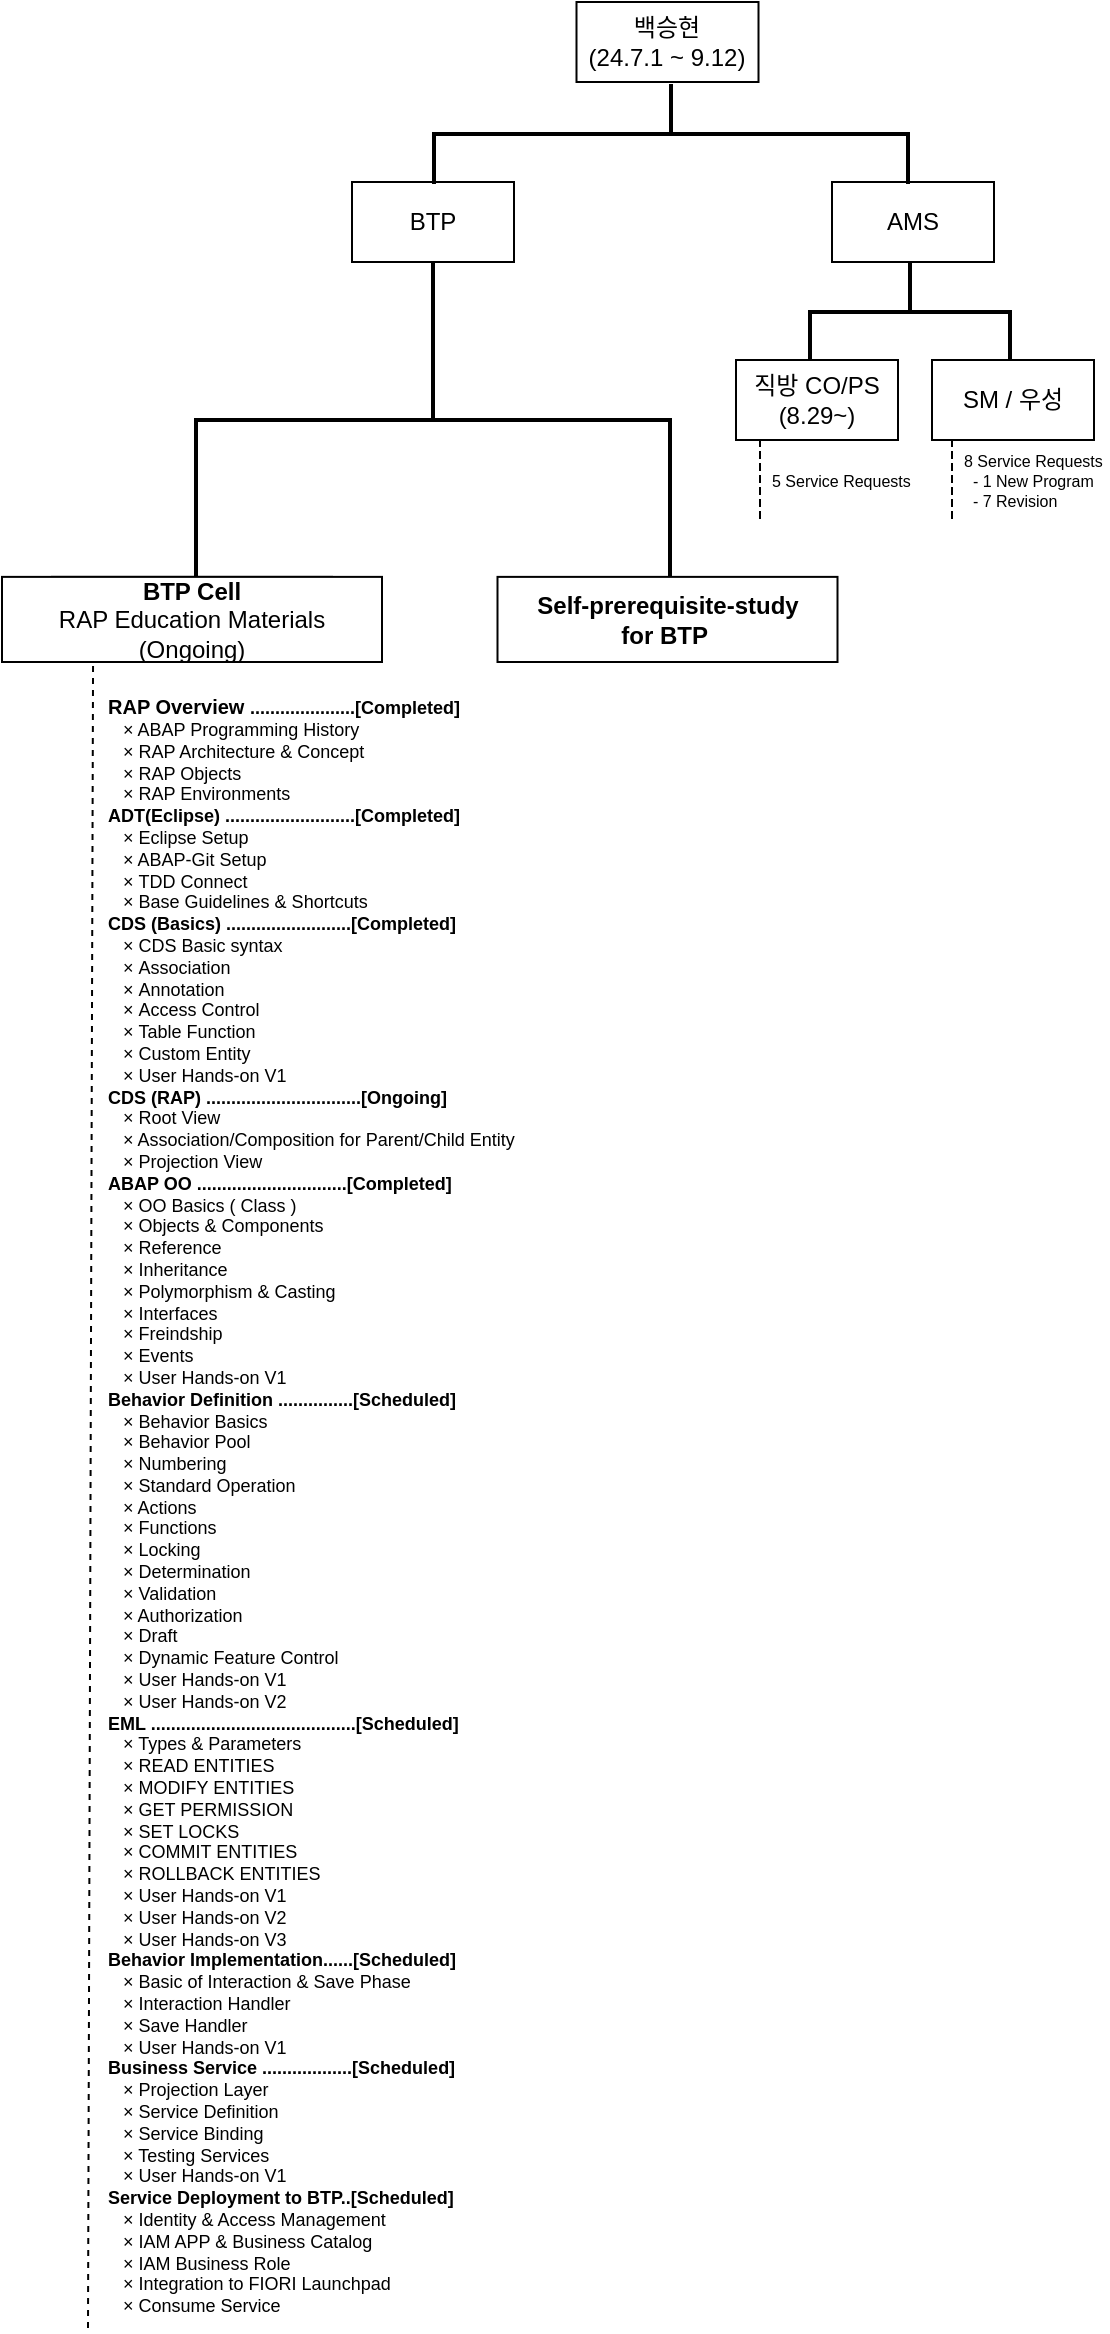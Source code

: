 <mxfile version="24.7.13">
  <diagram name="페이지-1" id="6aw2M1E4y64dNc1100PF">
    <mxGraphModel dx="1195" dy="643" grid="1" gridSize="10" guides="1" tooltips="1" connect="1" arrows="1" fold="1" page="1" pageScale="1" pageWidth="827" pageHeight="1169" math="0" shadow="0">
      <root>
        <mxCell id="0" />
        <mxCell id="1" parent="0" />
        <mxCell id="C9ntUFuA4X-yzAEyJdpu-21" value="백승현&lt;br&gt;(24.7.1 ~ 9.12)" style="html=1;whiteSpace=wrap;" parent="1" vertex="1">
          <mxGeometry x="352.25" y="90" width="91" height="40" as="geometry" />
        </mxCell>
        <mxCell id="C9ntUFuA4X-yzAEyJdpu-23" value="AMS" style="html=1;whiteSpace=wrap;" parent="1" vertex="1">
          <mxGeometry x="480" y="180" width="81" height="40" as="geometry" />
        </mxCell>
        <mxCell id="C9ntUFuA4X-yzAEyJdpu-24" value="BTP" style="html=1;whiteSpace=wrap;" parent="1" vertex="1">
          <mxGeometry x="240" y="180" width="81" height="40" as="geometry" />
        </mxCell>
        <mxCell id="C9ntUFuA4X-yzAEyJdpu-25" value="" style="strokeWidth=2;html=1;shape=mxgraph.flowchart.annotation_2;align=left;labelPosition=right;pointerEvents=1;rotation=90;" parent="1" vertex="1">
          <mxGeometry x="374.5" y="37.5" width="50" height="237" as="geometry" />
        </mxCell>
        <mxCell id="C9ntUFuA4X-yzAEyJdpu-28" value="" style="strokeWidth=2;html=1;shape=mxgraph.flowchart.annotation_2;align=left;labelPosition=right;pointerEvents=1;rotation=90;" parent="1" vertex="1">
          <mxGeometry x="494" y="195" width="50" height="100" as="geometry" />
        </mxCell>
        <mxCell id="C9ntUFuA4X-yzAEyJdpu-29" value="직방 CO/PS&lt;br&gt;(8.29~)" style="html=1;whiteSpace=wrap;" parent="1" vertex="1">
          <mxGeometry x="432" y="269" width="81" height="40" as="geometry" />
        </mxCell>
        <mxCell id="C9ntUFuA4X-yzAEyJdpu-30" value="SM / 우성" style="html=1;whiteSpace=wrap;" parent="1" vertex="1">
          <mxGeometry x="530" y="269" width="81" height="40" as="geometry" />
        </mxCell>
        <mxCell id="C9ntUFuA4X-yzAEyJdpu-40" value="" style="strokeWidth=2;html=1;shape=mxgraph.flowchart.annotation_2;align=left;labelPosition=right;pointerEvents=1;rotation=90;points=[[0,0.5,0,0,0],[0.5,0,0,0,0],[0.5,0.5,0,0,0],[0.5,1,0,0,0],[1,0,0,0,0],[1,1,0,0,0]];" parent="1" vertex="1">
          <mxGeometry x="201.44" y="180.44" width="158.12" height="237" as="geometry" />
        </mxCell>
        <mxCell id="C9ntUFuA4X-yzAEyJdpu-41" value="&lt;b&gt;BTP Cell&lt;/b&gt;&lt;br&gt;RAP Education Materials" style="html=1;whiteSpace=wrap;" parent="1" vertex="1">
          <mxGeometry x="90" y="377.44" width="140" height="40" as="geometry" />
        </mxCell>
        <mxCell id="C9ntUFuA4X-yzAEyJdpu-42" value="&lt;b&gt;Self-prerequisite-study &lt;br&gt;for BTP&amp;nbsp;&lt;/b&gt;" style="html=1;whiteSpace=wrap;" parent="1" vertex="1">
          <mxGeometry x="312.75" y="377.44" width="170" height="42.56" as="geometry" />
        </mxCell>
        <mxCell id="C9ntUFuA4X-yzAEyJdpu-44" value="5 Service Requests" style="shape=partialRectangle;fillColor=none;align=left;verticalAlign=middle;strokeColor=none;spacingLeft=34;rotatable=0;points=[[0,0.5],[1,0.5]];portConstraint=eastwest;dropTarget=0;fontSize=8;" parent="1" vertex="1">
          <mxGeometry x="414" y="309" width="90" height="41" as="geometry" />
        </mxCell>
        <mxCell id="C9ntUFuA4X-yzAEyJdpu-45" value="" style="shape=partialRectangle;top=0;left=0;bottom=0;fillColor=none;stokeWidth=1;dashed=1;align=left;verticalAlign=middle;spacingLeft=4;spacingRight=4;overflow=hidden;rotatable=0;points=[];portConstraint=eastwest;part=1;" parent="C9ntUFuA4X-yzAEyJdpu-44" vertex="1" connectable="0">
          <mxGeometry width="30" height="41" as="geometry" />
        </mxCell>
        <mxCell id="C9ntUFuA4X-yzAEyJdpu-46" value="8 Service Requests &#xa;  - 1 New Program&#xa;  - 7 Revision" style="shape=partialRectangle;fillColor=none;align=left;verticalAlign=middle;strokeColor=none;spacingLeft=34;rotatable=0;points=[[0,0.5],[1,0.5]];portConstraint=eastwest;dropTarget=0;fontSize=8;" parent="1" vertex="1">
          <mxGeometry x="510" y="309" width="90" height="41" as="geometry" />
        </mxCell>
        <mxCell id="C9ntUFuA4X-yzAEyJdpu-47" value="" style="shape=partialRectangle;top=0;left=0;bottom=0;fillColor=none;stokeWidth=1;dashed=1;align=left;verticalAlign=middle;spacingLeft=4;spacingRight=4;overflow=hidden;rotatable=0;points=[];portConstraint=eastwest;part=1;" parent="C9ntUFuA4X-yzAEyJdpu-46" vertex="1" connectable="0">
          <mxGeometry width="30" height="41" as="geometry" />
        </mxCell>
        <mxCell id="C9ntUFuA4X-yzAEyJdpu-54" value="" style="endArrow=none;dashed=1;html=1;strokeWidth=1;rounded=0;entryX=0.352;entryY=0.096;entryDx=0;entryDy=0;entryPerimeter=0;" parent="1" edge="1">
          <mxGeometry width="50" height="50" relative="1" as="geometry">
            <mxPoint x="108" y="1253.013" as="sourcePoint" />
            <mxPoint x="110.65" y="380.0" as="targetPoint" />
          </mxGeometry>
        </mxCell>
        <mxCell id="C9ntUFuA4X-yzAEyJdpu-55" value="&lt;span style=&quot;font-size: 10px; text-wrap: nowrap;&quot;&gt;&lt;b&gt;RAP Overview&amp;nbsp;&lt;/b&gt;&lt;/span&gt;&lt;span style=&quot;text-wrap: nowrap; background-color: initial;&quot;&gt;&lt;b&gt;.....................[Completed&lt;/b&gt;&lt;/span&gt;&lt;span style=&quot;text-wrap: nowrap; background-color: initial;&quot;&gt;&lt;b&gt;]&lt;/b&gt;&lt;/span&gt;&lt;span style=&quot;font-size: 9px; text-wrap: nowrap;&quot;&gt;&lt;b&gt;&amp;nbsp;&lt;/b&gt; &amp;nbsp;&lt;br&gt;&amp;nbsp; &amp;nbsp;× ABAP Programming History&lt;/span&gt;&lt;br style=&quot;padding: 0px; margin: 0px; font-size: 9px; text-wrap: nowrap;&quot;&gt;&lt;span style=&quot;font-size: 9px; text-wrap: nowrap;&quot;&gt;&amp;nbsp; &amp;nbsp;× RAP Architecture &amp;amp; Concept&lt;br&gt;&lt;/span&gt;&lt;div&gt;&lt;span style=&quot;text-wrap: nowrap; background-color: initial;&quot;&gt;&amp;nbsp; &amp;nbsp;×&lt;/span&gt;&lt;span style=&quot;text-wrap: nowrap; background-color: initial;&quot;&gt;&amp;nbsp;RAP Objects&lt;/span&gt;&lt;span style=&quot;font-size: 9px; text-wrap: nowrap;&quot;&gt;&amp;nbsp;&lt;br&gt;&lt;/span&gt;&lt;span style=&quot;text-wrap: nowrap;&quot;&gt;&amp;nbsp; &amp;nbsp;× RAP Environments&lt;/span&gt;&lt;span style=&quot;font-size: 9px; text-wrap: nowrap;&quot;&gt;&amp;nbsp;&lt;br&gt;&lt;b&gt;ADT(Eclipse)&amp;nbsp;&lt;/b&gt;&lt;/span&gt;&lt;span style=&quot;text-wrap: nowrap; background-color: initial;&quot;&gt;&lt;b&gt;..........................[Completed&lt;/b&gt;&lt;/span&gt;&lt;span style=&quot;text-wrap: nowrap; background-color: initial;&quot;&gt;&lt;b&gt;]&lt;/b&gt;&lt;/span&gt;&lt;span style=&quot;font-size: 9px; text-wrap: nowrap;&quot;&gt;&lt;br&gt;&lt;/span&gt;&lt;span style=&quot;text-wrap: nowrap; background-color: initial;&quot;&gt;&amp;nbsp; &amp;nbsp;×&lt;/span&gt;&lt;span style=&quot;text-wrap: nowrap; background-color: initial;&quot;&gt;&amp;nbsp;Eclipse Setup&lt;/span&gt;&lt;span style=&quot;text-wrap: nowrap;&quot;&gt;&lt;br&gt;&lt;/span&gt;&lt;span style=&quot;text-wrap: nowrap;&quot;&gt;&amp;nbsp; &amp;nbsp;× ABAP-Git Setup&lt;br&gt;&lt;/span&gt;&lt;span style=&quot;text-wrap: nowrap; background-color: initial;&quot;&gt;&amp;nbsp; &amp;nbsp;×&lt;/span&gt;&lt;span style=&quot;text-wrap: nowrap; background-color: initial;&quot;&gt;&amp;nbsp;TDD Connect&lt;br&gt;&lt;/span&gt;&lt;span style=&quot;text-wrap: nowrap; background-color: initial;&quot;&gt;&amp;nbsp; &amp;nbsp;×&lt;/span&gt;&lt;span style=&quot;text-wrap: nowrap; background-color: initial;&quot;&gt;&amp;nbsp;Base Guidelines &amp;amp; Shortcuts&lt;/span&gt;&lt;span style=&quot;font-size: 9px; text-wrap: nowrap;&quot;&gt;&lt;br&gt;&lt;/span&gt;&lt;/div&gt;&lt;div&gt;&lt;span style=&quot;text-wrap: nowrap;&quot;&gt;&lt;b&gt;CDS (Basics)&amp;nbsp;&lt;/b&gt;&lt;/span&gt;&lt;span style=&quot;background-color: initial; text-wrap: nowrap;&quot;&gt;&lt;b&gt;.........................[Completed&lt;/b&gt;&lt;/span&gt;&lt;span style=&quot;background-color: initial; text-wrap: nowrap;&quot;&gt;&lt;b&gt;]&lt;/b&gt;&lt;/span&gt;&lt;span style=&quot;text-wrap: nowrap; background-color: initial;&quot;&gt;&lt;br&gt;&lt;/span&gt;&lt;/div&gt;&lt;div&gt;&lt;span style=&quot;text-wrap: nowrap; background-color: initial;&quot;&gt;&amp;nbsp; &amp;nbsp;×&amp;nbsp;&lt;/span&gt;&lt;span style=&quot;background-color: initial; text-wrap: nowrap;&quot;&gt;CDS Basic syntax&lt;/span&gt;&lt;/div&gt;&lt;div&gt;&lt;span style=&quot;text-wrap: nowrap; background-color: initial;&quot;&gt;&amp;nbsp; &amp;nbsp;×&lt;/span&gt;&lt;span style=&quot;text-wrap: nowrap; background-color: initial;&quot;&gt;&amp;nbsp;Association&lt;/span&gt;&lt;span style=&quot;text-wrap: nowrap; background-color: initial;&quot;&gt;&lt;br&gt;&lt;/span&gt;&lt;/div&gt;&lt;div&gt;&lt;span style=&quot;text-wrap: nowrap; background-color: initial;&quot;&gt;&amp;nbsp; &amp;nbsp;×&lt;/span&gt;&lt;span style=&quot;text-wrap: nowrap; background-color: initial;&quot;&gt;&amp;nbsp;Annotation&lt;/span&gt;&lt;span style=&quot;text-wrap: nowrap; background-color: initial;&quot;&gt;&lt;br&gt;&lt;/span&gt;&lt;/div&gt;&lt;div&gt;&lt;span style=&quot;text-wrap: nowrap; background-color: initial;&quot;&gt;&amp;nbsp; &amp;nbsp;×&lt;/span&gt;&lt;span style=&quot;text-wrap: nowrap; background-color: initial;&quot;&gt;&amp;nbsp;Access Control&lt;/span&gt;&lt;span style=&quot;text-wrap: nowrap; background-color: initial;&quot;&gt;&lt;br&gt;&lt;/span&gt;&lt;/div&gt;&lt;div&gt;&lt;span style=&quot;text-wrap: nowrap; background-color: initial;&quot;&gt;&amp;nbsp; &amp;nbsp;×&lt;/span&gt;&lt;span style=&quot;text-wrap: nowrap; background-color: initial;&quot;&gt;&amp;nbsp;Table Function&lt;/span&gt;&lt;span style=&quot;text-wrap: nowrap; background-color: initial;&quot;&gt;&lt;br&gt;&lt;/span&gt;&lt;/div&gt;&lt;div&gt;&lt;span style=&quot;text-wrap: nowrap; background-color: initial;&quot;&gt;&amp;nbsp; &amp;nbsp;×&lt;/span&gt;&lt;span style=&quot;text-wrap: nowrap; background-color: initial;&quot;&gt;&amp;nbsp;Custom Entity&lt;/span&gt;&lt;span style=&quot;text-wrap: nowrap; background-color: initial;&quot;&gt;&lt;br&gt;&lt;/span&gt;&lt;/div&gt;&lt;div&gt;&lt;span style=&quot;text-wrap: nowrap;&quot;&gt;&amp;nbsp; &amp;nbsp;× User Hands-on V1&lt;/span&gt;&lt;span style=&quot;text-wrap: nowrap; background-color: initial;&quot;&gt;&lt;br&gt;&lt;/span&gt;&lt;/div&gt;&lt;div&gt;&lt;span style=&quot;text-wrap: nowrap;&quot;&gt;&lt;b&gt;CDS (RAP)&amp;nbsp;&lt;/b&gt;&lt;/span&gt;&lt;span style=&quot;background-color: initial; text-wrap: nowrap;&quot;&gt;&lt;b&gt;...............................[Ongoing&lt;/b&gt;&lt;/span&gt;&lt;span style=&quot;background-color: initial; text-wrap: nowrap;&quot;&gt;&lt;b&gt;]&lt;/b&gt;&lt;/span&gt;&lt;span style=&quot;text-wrap: nowrap; background-color: initial;&quot;&gt;&lt;br&gt;&lt;/span&gt;&lt;/div&gt;&lt;div&gt;&lt;span style=&quot;text-wrap: nowrap;&quot;&gt;&amp;nbsp; &amp;nbsp;× Root View&lt;/span&gt;&lt;span style=&quot;text-wrap: nowrap;&quot;&gt;&lt;br&gt;&lt;/span&gt;&lt;/div&gt;&lt;div&gt;&lt;span style=&quot;text-wrap: nowrap;&quot;&gt;&amp;nbsp; &amp;nbsp;× Association/Composition for Parent/Child Entity&lt;/span&gt;&lt;span style=&quot;text-wrap: nowrap;&quot;&gt;&lt;br&gt;&lt;/span&gt;&lt;/div&gt;&lt;div&gt;&lt;span style=&quot;text-wrap: nowrap;&quot;&gt;&amp;nbsp; &amp;nbsp;× Projection View&lt;/span&gt;&lt;/div&gt;&lt;div&gt;&lt;span style=&quot;text-wrap: nowrap;&quot;&gt;&lt;b&gt;ABAP OO&amp;nbsp;&lt;/b&gt;&lt;/span&gt;&lt;span style=&quot;background-color: initial; text-wrap: nowrap;&quot;&gt;&lt;b&gt;..............................[Completed&lt;/b&gt;&lt;/span&gt;&lt;span style=&quot;background-color: initial; text-wrap: nowrap;&quot;&gt;&lt;b&gt;]&lt;/b&gt;&lt;/span&gt;&lt;/div&gt;&lt;div&gt;&lt;span style=&quot;text-wrap: nowrap;&quot;&gt;&amp;nbsp; &amp;nbsp;× OO Basics ( Class )&lt;/span&gt;&lt;/div&gt;&lt;div&gt;&lt;span style=&quot;text-wrap: nowrap;&quot;&gt;&amp;nbsp; &amp;nbsp;× Objects &amp;amp; Components&lt;/span&gt;&lt;span style=&quot;text-wrap: nowrap;&quot;&gt;&lt;br&gt;&lt;/span&gt;&lt;/div&gt;&lt;div&gt;&lt;span style=&quot;text-wrap: nowrap;&quot;&gt;&amp;nbsp; &amp;nbsp;× Reference&lt;/span&gt;&lt;span style=&quot;text-wrap: nowrap;&quot;&gt;&lt;br&gt;&lt;/span&gt;&lt;/div&gt;&lt;div&gt;&lt;span style=&quot;text-wrap: nowrap;&quot;&gt;&amp;nbsp; &amp;nbsp;× Inheritance&lt;/span&gt;&lt;span style=&quot;text-wrap: nowrap;&quot;&gt;&lt;br&gt;&lt;/span&gt;&lt;/div&gt;&lt;div&gt;&lt;span style=&quot;text-wrap: nowrap;&quot;&gt;&amp;nbsp; &amp;nbsp;× Polymorphism &amp;amp; Casting&lt;/span&gt;&lt;span style=&quot;text-wrap: nowrap;&quot;&gt;&lt;br&gt;&lt;/span&gt;&lt;/div&gt;&lt;div&gt;&lt;span style=&quot;text-wrap: nowrap;&quot;&gt;&amp;nbsp; &amp;nbsp;× Interfaces&lt;/span&gt;&lt;span style=&quot;text-wrap: nowrap;&quot;&gt;&lt;br&gt;&lt;/span&gt;&lt;/div&gt;&lt;div&gt;&lt;span style=&quot;text-wrap: nowrap;&quot;&gt;&amp;nbsp; &amp;nbsp;× Freindship&lt;/span&gt;&lt;span style=&quot;text-wrap: nowrap;&quot;&gt;&lt;br&gt;&lt;/span&gt;&lt;/div&gt;&lt;div&gt;&lt;span style=&quot;text-wrap: nowrap;&quot;&gt;&amp;nbsp; &amp;nbsp;× Events&lt;/span&gt;&lt;/div&gt;&lt;div&gt;&lt;span style=&quot;text-wrap: nowrap;&quot;&gt;&amp;nbsp; &amp;nbsp;× User Hands-on V1&lt;/span&gt;&lt;span style=&quot;text-wrap: nowrap;&quot;&gt;&lt;br&gt;&lt;/span&gt;&lt;/div&gt;&lt;div&gt;&lt;span style=&quot;text-wrap: nowrap;&quot;&gt;&lt;b&gt;Behavior Definition ...............[&lt;/b&gt;&lt;/span&gt;&lt;b style=&quot;text-wrap: nowrap;&quot;&gt;Scheduled&lt;/b&gt;&lt;span style=&quot;text-wrap: nowrap;&quot;&gt;&lt;b&gt;]&lt;/b&gt;&lt;/span&gt;&lt;/div&gt;&lt;div&gt;&lt;span style=&quot;text-wrap: nowrap;&quot;&gt;&amp;nbsp; &amp;nbsp;× Behavior Basics&amp;nbsp;&lt;/span&gt;&lt;span style=&quot;text-wrap: nowrap;&quot;&gt;&lt;br&gt;&lt;/span&gt;&lt;/div&gt;&lt;div&gt;&lt;span style=&quot;text-wrap: nowrap;&quot;&gt;&amp;nbsp; &amp;nbsp;× Behavior Pool&lt;/span&gt;&lt;span style=&quot;text-wrap: nowrap;&quot;&gt;&lt;br&gt;&lt;/span&gt;&lt;/div&gt;&lt;div&gt;&lt;span style=&quot;text-wrap: nowrap;&quot;&gt;&amp;nbsp; &amp;nbsp;× Numbering&lt;/span&gt;&lt;/div&gt;&lt;div&gt;&lt;span style=&quot;text-wrap: nowrap;&quot;&gt;&amp;nbsp; &amp;nbsp;× Standard Operation&lt;/span&gt;&lt;span style=&quot;text-wrap: nowrap;&quot;&gt;&lt;br&gt;&lt;/span&gt;&lt;/div&gt;&lt;div&gt;&lt;span style=&quot;text-wrap: nowrap;&quot;&gt;&amp;nbsp; &amp;nbsp;× Actions&lt;/span&gt;&lt;span style=&quot;text-wrap: nowrap;&quot;&gt;&lt;br&gt;&lt;/span&gt;&lt;/div&gt;&lt;div&gt;&lt;span style=&quot;text-wrap: nowrap;&quot;&gt;&amp;nbsp; &amp;nbsp;× Functions&lt;/span&gt;&lt;span style=&quot;text-wrap: nowrap;&quot;&gt;&lt;br&gt;&lt;/span&gt;&lt;/div&gt;&lt;div&gt;&lt;span style=&quot;text-wrap: nowrap;&quot;&gt;&amp;nbsp; &amp;nbsp;× Locking&lt;/span&gt;&lt;span style=&quot;text-wrap: nowrap;&quot;&gt;&lt;br&gt;&lt;/span&gt;&lt;/div&gt;&lt;div&gt;&lt;span style=&quot;text-wrap: nowrap;&quot;&gt;&amp;nbsp; &amp;nbsp;× Determination&lt;/span&gt;&lt;span style=&quot;text-wrap: nowrap;&quot;&gt;&lt;br&gt;&lt;/span&gt;&lt;/div&gt;&lt;div&gt;&lt;span style=&quot;text-wrap: nowrap;&quot;&gt;&amp;nbsp; &amp;nbsp;× Validation&lt;/span&gt;&lt;span style=&quot;text-wrap: nowrap;&quot;&gt;&lt;br&gt;&lt;/span&gt;&lt;/div&gt;&lt;div&gt;&lt;span style=&quot;text-wrap: nowrap;&quot;&gt;&amp;nbsp; &amp;nbsp;× Authorization&lt;/span&gt;&lt;span style=&quot;text-wrap: nowrap;&quot;&gt;&lt;br&gt;&lt;/span&gt;&lt;/div&gt;&lt;div&gt;&lt;span style=&quot;text-wrap: nowrap;&quot;&gt;&amp;nbsp; &amp;nbsp;× Draft&lt;/span&gt;&lt;span style=&quot;text-wrap: nowrap;&quot;&gt;&lt;br&gt;&lt;/span&gt;&lt;/div&gt;&lt;div&gt;&lt;span style=&quot;text-wrap: nowrap;&quot;&gt;&amp;nbsp; &amp;nbsp;× Dynamic Feature Control&lt;/span&gt;&lt;span style=&quot;text-wrap: nowrap;&quot;&gt;&lt;br&gt;&lt;/span&gt;&lt;/div&gt;&lt;div&gt;&lt;span style=&quot;text-wrap: nowrap;&quot;&gt;&amp;nbsp; &amp;nbsp;× User Hands-on V1&lt;/span&gt;&lt;span style=&quot;text-wrap: nowrap;&quot;&gt;&lt;br&gt;&lt;/span&gt;&lt;/div&gt;&lt;div&gt;&lt;span style=&quot;text-wrap: nowrap;&quot;&gt;&amp;nbsp; &amp;nbsp;× User Hands-on V2&lt;/span&gt;&lt;span style=&quot;text-wrap: nowrap;&quot;&gt;&lt;br&gt;&lt;/span&gt;&lt;/div&gt;&lt;div&gt;&lt;b style=&quot;text-wrap: nowrap;&quot;&gt;EML .........................................[Scheduled]&lt;/b&gt;&lt;span style=&quot;text-wrap: nowrap;&quot;&gt;&lt;br&gt;&lt;/span&gt;&lt;/div&gt;&lt;div&gt;&lt;span style=&quot;text-wrap: nowrap;&quot;&gt;&amp;nbsp; &amp;nbsp;× Types &amp;amp; Parameters&lt;/span&gt;&lt;span style=&quot;text-wrap: nowrap;&quot;&gt;&lt;br&gt;&lt;/span&gt;&lt;/div&gt;&lt;div&gt;&lt;span style=&quot;text-wrap: nowrap;&quot;&gt;&amp;nbsp; &amp;nbsp;× READ ENTITIES&lt;/span&gt;&lt;span style=&quot;text-wrap: nowrap;&quot;&gt;&lt;br&gt;&lt;/span&gt;&lt;/div&gt;&lt;div&gt;&lt;span style=&quot;text-wrap: nowrap;&quot;&gt;&amp;nbsp; &amp;nbsp;× MODIFY ENTITIES&lt;/span&gt;&lt;span style=&quot;text-wrap: nowrap;&quot;&gt;&lt;br&gt;&lt;/span&gt;&lt;/div&gt;&lt;div&gt;&lt;span style=&quot;text-wrap: nowrap;&quot;&gt;&amp;nbsp; &amp;nbsp;× GET PERMISSION&amp;nbsp;&lt;/span&gt;&lt;span style=&quot;text-wrap: nowrap;&quot;&gt;&lt;br&gt;&lt;/span&gt;&lt;/div&gt;&lt;div&gt;&lt;span style=&quot;text-wrap: nowrap;&quot;&gt;&amp;nbsp; &amp;nbsp;× SET LOCKS&amp;nbsp;&lt;/span&gt;&lt;span style=&quot;text-wrap: nowrap;&quot;&gt;&lt;br&gt;&lt;/span&gt;&lt;/div&gt;&lt;div&gt;&lt;span style=&quot;text-wrap: nowrap;&quot;&gt;&amp;nbsp; &amp;nbsp;× COMMIT ENTITIES&lt;/span&gt;&lt;span style=&quot;text-wrap: nowrap;&quot;&gt;&lt;br&gt;&lt;/span&gt;&lt;/div&gt;&lt;div&gt;&lt;span style=&quot;text-wrap: nowrap;&quot;&gt;&amp;nbsp; &amp;nbsp;× ROLLBACK ENTITIES&lt;/span&gt;&lt;span style=&quot;text-wrap: nowrap;&quot;&gt;&lt;br&gt;&lt;/span&gt;&lt;/div&gt;&lt;div&gt;&lt;span style=&quot;text-wrap: nowrap;&quot;&gt;&amp;nbsp; &amp;nbsp;× User Hands-on V1&lt;/span&gt;&lt;span style=&quot;text-wrap: nowrap;&quot;&gt;&lt;br&gt;&lt;/span&gt;&lt;/div&gt;&lt;div&gt;&lt;span style=&quot;text-wrap: nowrap;&quot;&gt;&amp;nbsp; &amp;nbsp;× User Hands-on V2&lt;/span&gt;&lt;/div&gt;&lt;div&gt;&lt;span style=&quot;text-wrap: nowrap; background-color: initial;&quot;&gt;&amp;nbsp; &amp;nbsp;× User Hands-on V3&lt;/span&gt;&lt;/div&gt;&lt;div&gt;&lt;div&gt;&lt;b style=&quot;text-wrap: nowrap;&quot;&gt;Behavior Implementation......[Scheduled]&lt;/b&gt;&lt;span style=&quot;text-wrap: nowrap;&quot;&gt;&lt;br&gt;&lt;/span&gt;&lt;/div&gt;&lt;div&gt;&lt;span style=&quot;text-wrap: nowrap;&quot;&gt;&amp;nbsp; &amp;nbsp;× Basic of Interaction &amp;amp; Save Phase&amp;nbsp;&lt;/span&gt;&lt;/div&gt;&lt;/div&gt;&lt;div&gt;&lt;span style=&quot;text-wrap: nowrap;&quot;&gt;&amp;nbsp; &amp;nbsp;× Interaction Handler&amp;nbsp;&lt;/span&gt;&lt;span style=&quot;text-wrap: nowrap;&quot;&gt;&lt;br&gt;&lt;/span&gt;&lt;/div&gt;&lt;div&gt;&lt;span style=&quot;text-wrap: nowrap;&quot;&gt;&amp;nbsp; &amp;nbsp;× Save Handler&lt;/span&gt;&lt;span style=&quot;text-wrap: nowrap;&quot;&gt;&lt;br&gt;&lt;/span&gt;&lt;/div&gt;&lt;div&gt;&lt;span style=&quot;text-wrap: nowrap;&quot;&gt;&amp;nbsp; &amp;nbsp;× User Hands-on V1&lt;/span&gt;&lt;span style=&quot;text-wrap: nowrap;&quot;&gt;&lt;br&gt;&lt;/span&gt;&lt;/div&gt;&lt;div&gt;&lt;div&gt;&lt;div&gt;&lt;b style=&quot;text-wrap: nowrap;&quot;&gt;Business Service ..................[Scheduled]&lt;/b&gt;&lt;span style=&quot;text-wrap: nowrap;&quot;&gt;&lt;br&gt;&lt;/span&gt;&lt;/div&gt;&lt;div&gt;&lt;span style=&quot;text-wrap: nowrap;&quot;&gt;&amp;nbsp; &amp;nbsp;× Projection Layer&amp;nbsp;&lt;/span&gt;&lt;/div&gt;&lt;/div&gt;&lt;/div&gt;&lt;div&gt;&lt;span style=&quot;text-wrap: nowrap;&quot;&gt;&amp;nbsp; &amp;nbsp;× Service Definition&lt;/span&gt;&lt;span style=&quot;text-wrap: nowrap;&quot;&gt;&lt;br&gt;&lt;/span&gt;&lt;/div&gt;&lt;div&gt;&lt;span style=&quot;text-wrap: nowrap;&quot;&gt;&amp;nbsp; &amp;nbsp;× Service Binding&lt;/span&gt;&lt;span style=&quot;text-wrap: nowrap;&quot;&gt;&lt;br&gt;&lt;/span&gt;&lt;/div&gt;&lt;div&gt;&lt;span style=&quot;text-wrap: nowrap;&quot;&gt;&amp;nbsp; &amp;nbsp;× Testing Services&lt;/span&gt;&lt;br&gt;&lt;/div&gt;&lt;div&gt;&lt;span style=&quot;text-wrap: nowrap;&quot;&gt;&amp;nbsp; &amp;nbsp;× User Hands-on V1&lt;/span&gt;&lt;span style=&quot;text-wrap: nowrap;&quot;&gt;&lt;br&gt;&lt;/span&gt;&lt;/div&gt;&lt;div&gt;&lt;b style=&quot;text-wrap: nowrap;&quot;&gt;Service Deployment to BTP..[Scheduled]&lt;/b&gt;&lt;span style=&quot;text-wrap: nowrap;&quot;&gt;&lt;br&gt;&lt;/span&gt;&lt;/div&gt;&lt;div&gt;&lt;span style=&quot;text-wrap: nowrap;&quot;&gt;&amp;nbsp;&amp;nbsp;&lt;/span&gt;&lt;span style=&quot;text-wrap: nowrap; background-color: initial;&quot;&gt;&amp;nbsp;× Identity &amp;amp; Access Management&lt;/span&gt;&lt;span style=&quot;text-wrap: nowrap;&quot;&gt;&lt;br&gt;&lt;/span&gt;&lt;/div&gt;&lt;div&gt;&lt;span style=&quot;text-wrap: nowrap;&quot;&gt;&amp;nbsp; &amp;nbsp;× IAM APP &amp;amp; Business Catalog&lt;/span&gt;&lt;span style=&quot;text-wrap: nowrap;&quot;&gt;&lt;br&gt;&lt;/span&gt;&lt;/div&gt;&lt;div&gt;&lt;span style=&quot;text-wrap: nowrap;&quot;&gt;&amp;nbsp; &amp;nbsp;× IAM Business Role&lt;/span&gt;&lt;span style=&quot;text-wrap: nowrap;&quot;&gt;&lt;br&gt;&lt;/span&gt;&lt;/div&gt;&lt;div&gt;&lt;span style=&quot;text-wrap: nowrap;&quot;&gt;&amp;nbsp; &amp;nbsp;× Integration to FIORI Launchpad&lt;/span&gt;&lt;/div&gt;&lt;div&gt;&lt;span style=&quot;text-wrap: nowrap;&quot;&gt;&amp;nbsp; &amp;nbsp;× Consume Service&lt;/span&gt;&lt;span style=&quot;text-wrap: nowrap;&quot;&gt;&lt;br&gt;&lt;/span&gt;&lt;/div&gt;" style="text;html=1;align=left;verticalAlign=top;whiteSpace=wrap;rounded=0;fontSize=9;" parent="1" vertex="1">
          <mxGeometry x="115.97" y="430" width="170" height="820" as="geometry" />
        </mxCell>
        <mxCell id="C9ntUFuA4X-yzAEyJdpu-59" value="&lt;b&gt;BTP Cell&lt;/b&gt;&lt;br&gt;RAP Education Materials (Ongoing)" style="html=1;whiteSpace=wrap;" parent="1" vertex="1">
          <mxGeometry x="65" y="377.44" width="190" height="42.56" as="geometry" />
        </mxCell>
      </root>
    </mxGraphModel>
  </diagram>
</mxfile>
